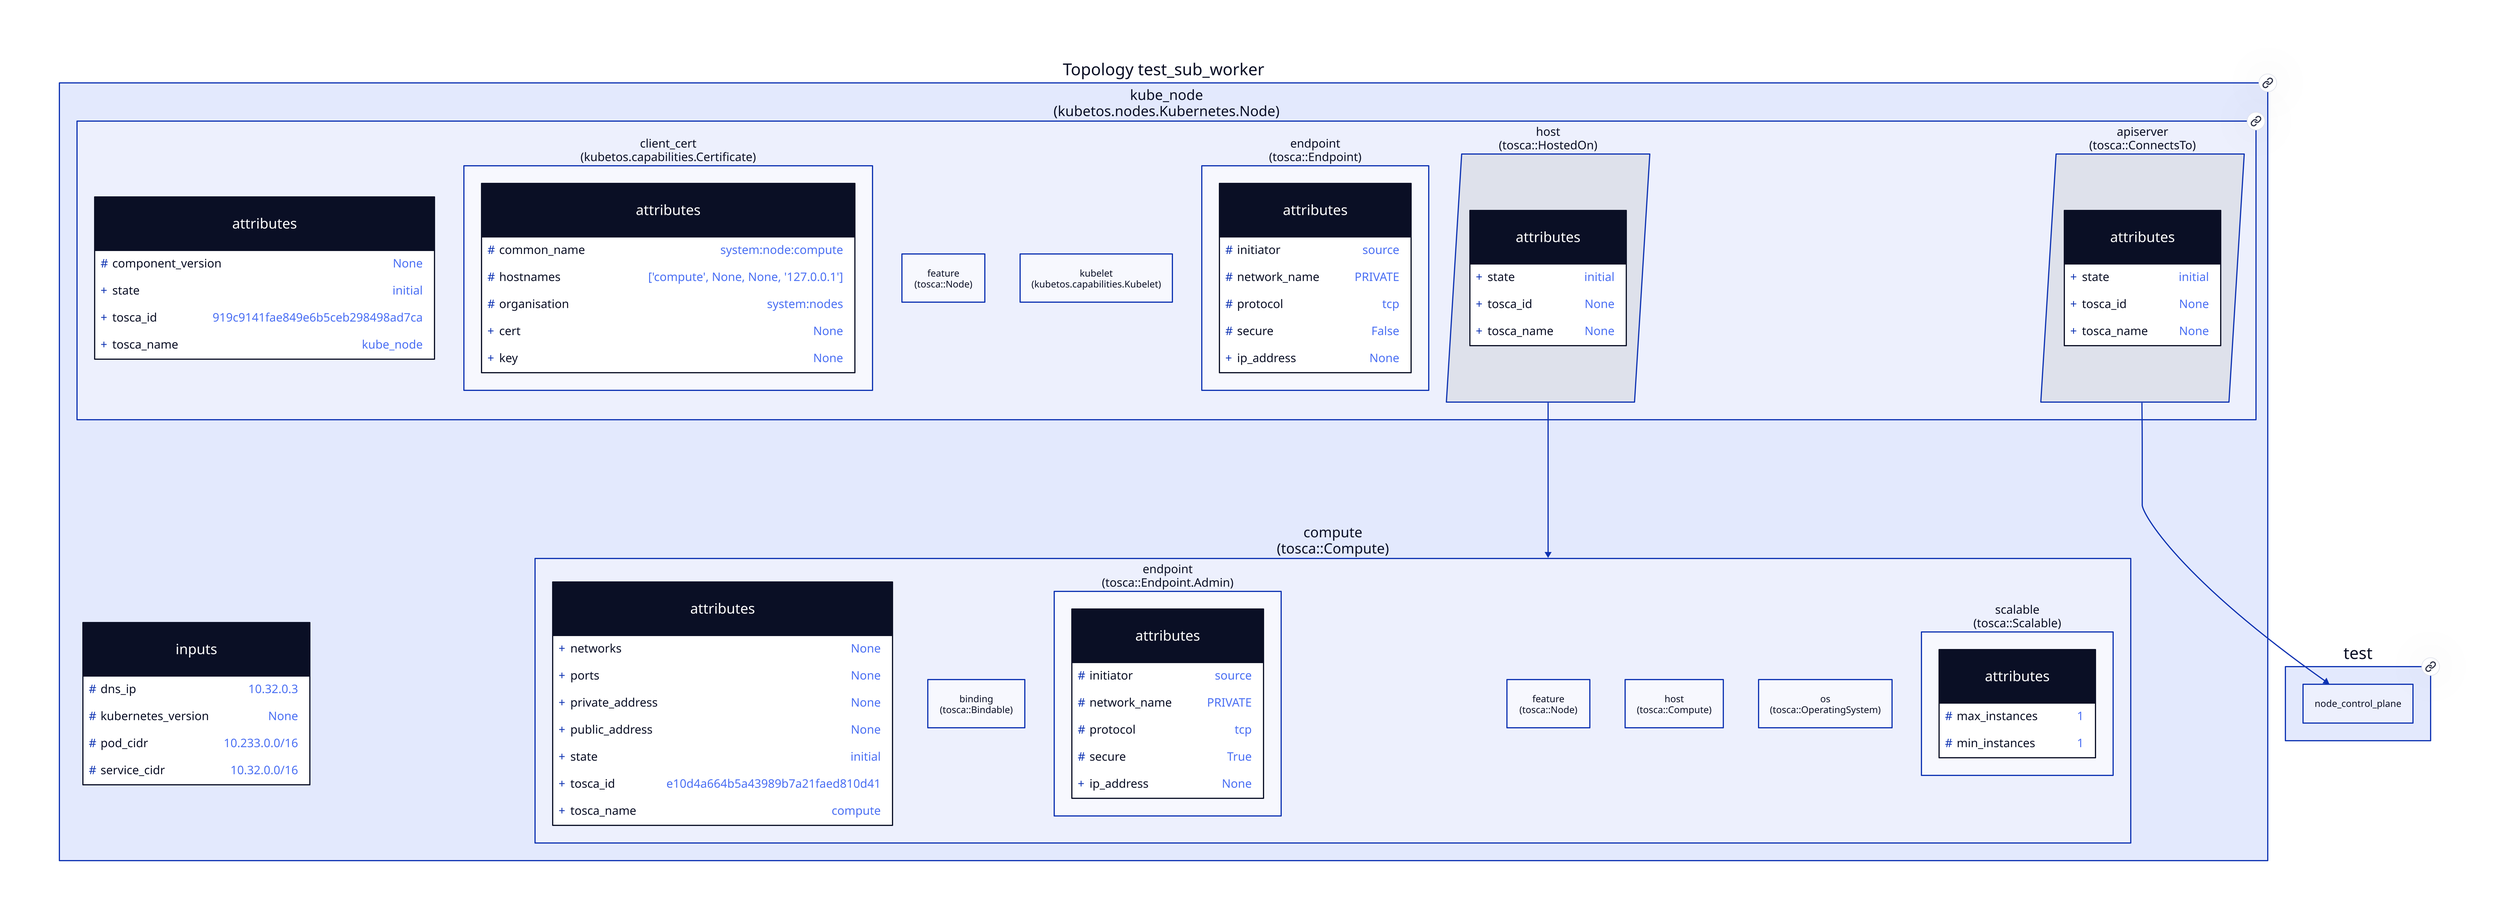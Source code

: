
  test_sub_worker: "Topology test_sub_worker" {
  
  inputs {
    shape: class
  
    \#dns_ip: "10.32.0.3"
    
    \#kubernetes_version: "None"
    
    \#pod_cidr: "10.233.0.0/16"
    
    \#service_cidr: "10.32.0.0/16"
    
  }
  
  node_compute: "compute\n(tosca::Compute)" {
  
  attributes {
    shape: class
  
    +networks: "None"
    
    +ports: "None"
    
    +private_address: "None"
    
    +public_address: "None"
    
    +state: "initial"
    
    +tosca_id: "e10d4a664b5a43989b7a21faed810d41"
    
    +tosca_name: "compute"
    
  }
  
  binding: "binding\n(tosca::Bindable)" {
  
  }
  
  endpoint: "endpoint\n(tosca::Endpoint.Admin)" {
  
  attributes {
    shape: class
  
    \#initiator: "source"
    
    \#network_name: "PRIVATE"
    
    \#protocol: "tcp"
    
    \#secure: "True"
    
    +ip_address: "None"
    
  }
  
  }
  
  feature: "feature\n(tosca::Node)" {
  
  }
  
  host: "host\n(tosca::Compute)" {
  
  }
  
  os: "os\n(tosca::OperatingSystem)" {
  
  }
  
  scalable: "scalable\n(tosca::Scalable)" {
  
  attributes {
    shape: class
  
    \#max_instances: "1"
    
    \#min_instances: "1"
    
  }
  
  }
  
  }
  
  node_kube_node: "kube_node\n(kubetos.nodes.Kubernetes.Node)" {
  
    link: "./test_sub_worker_sub_kube_node.svg"
    
  attributes {
    shape: class
  
    \#component_version: "None"
    
    +state: "initial"
    
    +tosca_id: "919c9141fae849e6b5ceb298498ad7ca"
    
    +tosca_name: "kube_node"
    
  }
  
  client_cert: "client_cert\n(kubetos.capabilities.Certificate)" {
  
  attributes {
    shape: class
  
    \#common_name: "system:node:compute"
    
    \#hostnames: "['compute', None, None, '127.0.0.1']"
    
    \#organisation: "system:nodes"
    
    +cert: "None"
    
    +key: "None"
    
  }
  
  }
  
  endpoint: "endpoint\n(tosca::Endpoint)" {
  
  attributes {
    shape: class
  
    \#initiator: "source"
    
    \#network_name: "PRIVATE"
    
    \#protocol: "tcp"
    
    \#secure: "False"
    
    +ip_address: "None"
    
  }
  
  }
  
  feature: "feature\n(tosca::Node)" {
  
  }
  
  kubelet: "kubelet\n(kubetos.capabilities.Kubelet)" {
  
  }
  
  rel_host: "host\n(tosca::HostedOn)" {
    shape: parallelogram
  
  attributes {
    shape: class
  
    +state: "initial"
    
    +tosca_id: "None"
    
    +tosca_name: "None"
    
  }
  
  }
  
  rel_apiserver: "apiserver\n(tosca::ConnectsTo)" {
    shape: parallelogram
  
  attributes {
    shape: class
  
    +state: "initial"
    
    +tosca_id: "None"
    
    +tosca_name: "None"
    
  }
  
  }
  
  }
  
  }
  
      test_sub_worker { link: "./test_sub_worker.svg" }
      test_sub_worker.node_kube_node.rel_host -> test_sub_worker.node_compute
      
      test { link: "./test.svg" }
      test_sub_worker.node_kube_node.rel_apiserver -> test.node_control_plane
      